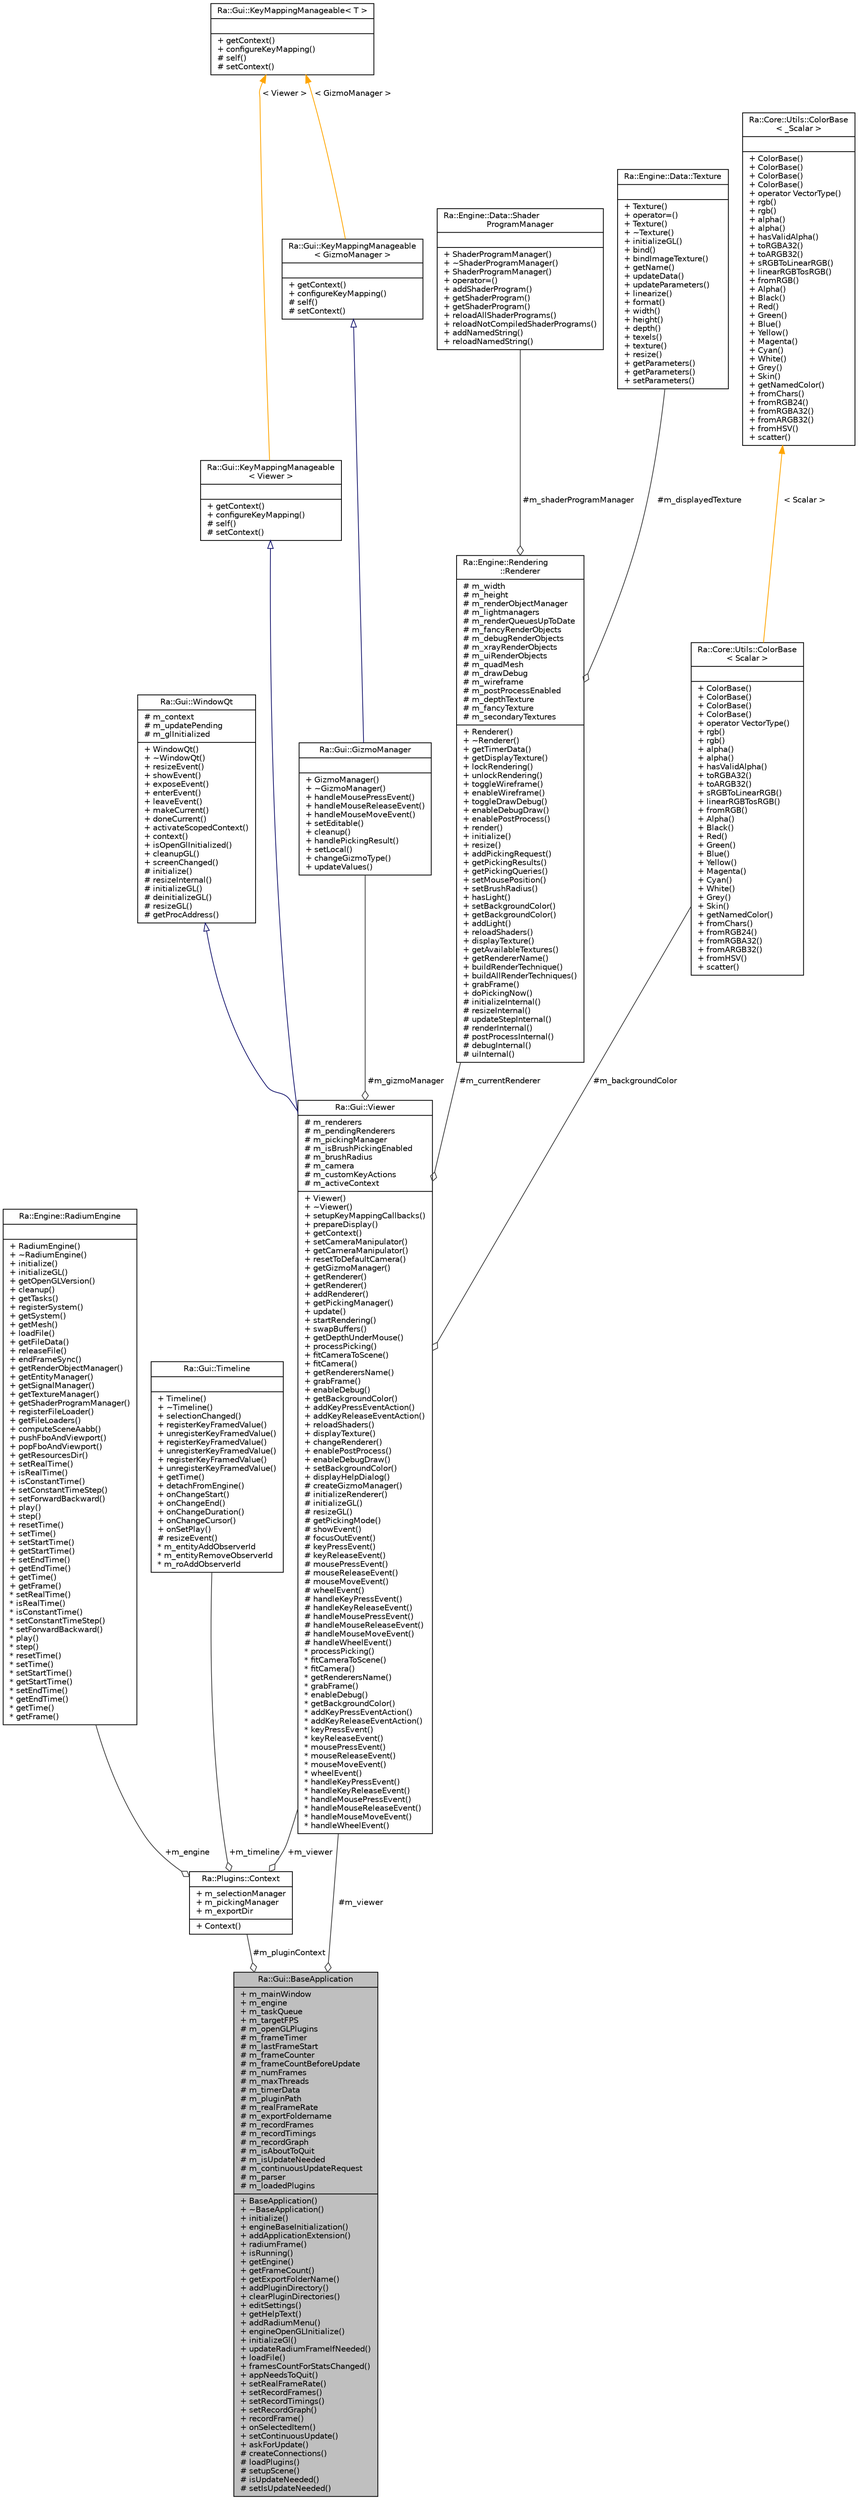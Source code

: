 digraph "Ra::Gui::BaseApplication"
{
 // INTERACTIVE_SVG=YES
 // LATEX_PDF_SIZE
  edge [fontname="Helvetica",fontsize="10",labelfontname="Helvetica",labelfontsize="10"];
  node [fontname="Helvetica",fontsize="10",shape=record];
  Node1 [label="{Ra::Gui::BaseApplication\n|+ m_mainWindow\l+ m_engine\l+ m_taskQueue\l+ m_targetFPS\l# m_openGLPlugins\l# m_frameTimer\l# m_lastFrameStart\l# m_frameCounter\l# m_frameCountBeforeUpdate\l# m_numFrames\l# m_maxThreads\l# m_timerData\l# m_pluginPath\l# m_realFrameRate\l# m_exportFoldername\l# m_recordFrames\l# m_recordTimings\l# m_recordGraph\l# m_isAboutToQuit\l# m_isUpdateNeeded\l# m_continuousUpdateRequest\l# m_parser\l# m_loadedPlugins\l|+ BaseApplication()\l+ ~BaseApplication()\l+ initialize()\l+ engineBaseInitialization()\l+ addApplicationExtension()\l+ radiumFrame()\l+ isRunning()\l+ getEngine()\l+ getFrameCount()\l+ getExportFolderName()\l+ addPluginDirectory()\l+ clearPluginDirectories()\l+ editSettings()\l+ getHelpText()\l+ addRadiumMenu()\l+ engineOpenGLInitialize()\l+ initializeGl()\l+ updateRadiumFrameIfNeeded()\l+ loadFile()\l+ framesCountForStatsChanged()\l+ appNeedsToQuit()\l+ setRealFrameRate()\l+ setRecordFrames()\l+ setRecordTimings()\l+ setRecordGraph()\l+ recordFrame()\l+ onSelectedItem()\l+ setContinuousUpdate()\l+ askForUpdate()\l# createConnections()\l# loadPlugins()\l# setupScene()\l# isUpdateNeeded()\l# setIsUpdateNeeded()\l}",height=0.2,width=0.4,color="black", fillcolor="grey75", style="filled", fontcolor="black",tooltip="This class contains the main application logic. It owns the engine and the GUI."];
  Node2 -> Node1 [color="grey25",fontsize="10",style="solid",label=" #m_viewer" ,arrowhead="odiamond",fontname="Helvetica"];
  Node2 [label="{Ra::Gui::Viewer\n|# m_renderers\l# m_pendingRenderers\l# m_pickingManager\l# m_isBrushPickingEnabled\l# m_brushRadius\l# m_camera\l# m_customKeyActions\l# m_activeContext\l|+ Viewer()\l+ ~Viewer()\l+ setupKeyMappingCallbacks()\l+ prepareDisplay()\l+ getContext()\l+ setCameraManipulator()\l+ getCameraManipulator()\l+ resetToDefaultCamera()\l+ getGizmoManager()\l+ getRenderer()\l+ getRenderer()\l+ addRenderer()\l+ getPickingManager()\l+ update()\l+ startRendering()\l+ swapBuffers()\l+ getDepthUnderMouse()\l+ processPicking()\l+ fitCameraToScene()\l+ fitCamera()\l+ getRenderersName()\l+ grabFrame()\l+ enableDebug()\l+ getBackgroundColor()\l+ addKeyPressEventAction()\l+ addKeyReleaseEventAction()\l+ reloadShaders()\l+ displayTexture()\l+ changeRenderer()\l+ enablePostProcess()\l+ enableDebugDraw()\l+ setBackgroundColor()\l+ displayHelpDialog()\l# createGizmoManager()\l# initializeRenderer()\l# initializeGL()\l# resizeGL()\l# getPickingMode()\l# showEvent()\l# focusOutEvent()\l# keyPressEvent()\l# keyReleaseEvent()\l# mousePressEvent()\l# mouseReleaseEvent()\l# mouseMoveEvent()\l# wheelEvent()\l# handleKeyPressEvent()\l# handleKeyReleaseEvent()\l# handleMousePressEvent()\l# handleMouseReleaseEvent()\l# handleMouseMoveEvent()\l# handleWheelEvent()\l* processPicking()\l* fitCameraToScene()\l* fitCamera()\l* getRenderersName()\l* grabFrame()\l* enableDebug()\l* getBackgroundColor()\l* addKeyPressEventAction()\l* addKeyReleaseEventAction()\l* keyPressEvent()\l* keyReleaseEvent()\l* mousePressEvent()\l* mouseReleaseEvent()\l* mouseMoveEvent()\l* wheelEvent()\l* handleKeyPressEvent()\l* handleKeyReleaseEvent()\l* handleMousePressEvent()\l* handleMouseReleaseEvent()\l* handleMouseMoveEvent()\l* handleWheelEvent()\l}",height=0.2,width=0.4,color="black", fillcolor="white", style="filled",URL="$classRa_1_1Gui_1_1Viewer.html",tooltip=" "];
  Node3 -> Node2 [dir="back",color="midnightblue",fontsize="10",style="solid",arrowtail="onormal",fontname="Helvetica"];
  Node3 [label="{Ra::Gui::WindowQt\n|# m_context\l# m_updatePending\l# m_glInitialized\l|+ WindowQt()\l+ ~WindowQt()\l+ resizeEvent()\l+ showEvent()\l+ exposeEvent()\l+ enterEvent()\l+ leaveEvent()\l+ makeCurrent()\l+ doneCurrent()\l+ activateScopedContext()\l+ context()\l+ isOpenGlInitialized()\l+ cleanupGL()\l+ screenChanged()\l# initialize()\l# resizeInternal()\l# initializeGL()\l# deinitializeGL()\l# resizeGL()\l# getProcAddress()\l}",height=0.2,width=0.4,color="black", fillcolor="white", style="filled",URL="$classRa_1_1Gui_1_1WindowQt.html",tooltip="Base class for OpenGL widgets, compatble with Qt and globjects/glbindings."];
  Node4 -> Node2 [dir="back",color="midnightblue",fontsize="10",style="solid",arrowtail="onormal",fontname="Helvetica"];
  Node4 [label="{Ra::Gui::KeyMappingManageable\l\< Viewer \>\n||+ getContext()\l+ configureKeyMapping()\l# self()\l# setContext()\l}",height=0.2,width=0.4,color="black", fillcolor="white", style="filled",URL="$classRa_1_1Gui_1_1KeyMappingManageable.html",tooltip=" "];
  Node5 -> Node4 [dir="back",color="orange",fontsize="10",style="solid",label=" \< Viewer \>" ,fontname="Helvetica"];
  Node5 [label="{Ra::Gui::KeyMappingManageable\< T \>\n||+ getContext()\l+ configureKeyMapping()\l# self()\l# setContext()\l}",height=0.2,width=0.4,color="black", fillcolor="white", style="filled",URL="$classRa_1_1Gui_1_1KeyMappingManageable.html",tooltip=" "];
  Node6 -> Node2 [color="grey25",fontsize="10",style="solid",label=" #m_currentRenderer" ,arrowhead="odiamond",fontname="Helvetica"];
  Node6 [label="{Ra::Engine::Rendering\l::Renderer\n|# m_width\l# m_height\l# m_renderObjectManager\l# m_lightmanagers\l# m_renderQueuesUpToDate\l# m_fancyRenderObjects\l# m_debugRenderObjects\l# m_xrayRenderObjects\l# m_uiRenderObjects\l# m_quadMesh\l# m_drawDebug\l# m_wireframe\l# m_postProcessEnabled\l# m_depthTexture\l# m_fancyTexture\l# m_secondaryTextures\l|+ Renderer()\l+ ~Renderer()\l+ getTimerData()\l+ getDisplayTexture()\l+ lockRendering()\l+ unlockRendering()\l+ toggleWireframe()\l+ enableWireframe()\l+ toggleDrawDebug()\l+ enableDebugDraw()\l+ enablePostProcess()\l+ render()\l+ initialize()\l+ resize()\l+ addPickingRequest()\l+ getPickingResults()\l+ getPickingQueries()\l+ setMousePosition()\l+ setBrushRadius()\l+ hasLight()\l+ setBackgroundColor()\l+ getBackgroundColor()\l+ addLight()\l+ reloadShaders()\l+ displayTexture()\l+ getAvailableTextures()\l+ getRendererName()\l+ buildRenderTechnique()\l+ buildAllRenderTechniques()\l+ grabFrame()\l+ doPickingNow()\l# initializeInternal()\l# resizeInternal()\l# updateStepInternal()\l# renderInternal()\l# postProcessInternal()\l# debugInternal()\l# uiInternal()\l}",height=0.2,width=0.4,color="black", fillcolor="white", style="filled",URL="$classRa_1_1Engine_1_1Rendering_1_1Renderer.html",tooltip=" "];
  Node7 -> Node6 [color="grey25",fontsize="10",style="solid",label=" #m_shaderProgramManager" ,arrowhead="odiamond",fontname="Helvetica"];
  Node7 [label="{Ra::Engine::Data::Shader\lProgramManager\n||+ ShaderProgramManager()\l+ ~ShaderProgramManager()\l+ ShaderProgramManager()\l+ operator=()\l+ addShaderProgram()\l+ getShaderProgram()\l+ getShaderProgram()\l+ reloadAllShaderPrograms()\l+ reloadNotCompiledShaderPrograms()\l+ addNamedString()\l+ reloadNamedString()\l}",height=0.2,width=0.4,color="black", fillcolor="white", style="filled",URL="$classRa_1_1Engine_1_1Data_1_1ShaderProgramManager.html",tooltip=" "];
  Node8 -> Node6 [color="grey25",fontsize="10",style="solid",label=" #m_displayedTexture" ,arrowhead="odiamond",fontname="Helvetica"];
  Node8 [label="{Ra::Engine::Data::Texture\n||+ Texture()\l+ operator=()\l+ Texture()\l+ ~Texture()\l+ initializeGL()\l+ bind()\l+ bindImageTexture()\l+ getName()\l+ updateData()\l+ updateParameters()\l+ linearize()\l+ format()\l+ width()\l+ height()\l+ depth()\l+ texels()\l+ texture()\l+ resize()\l+ getParameters()\l+ getParameters()\l+ setParameters()\l}",height=0.2,width=0.4,color="black", fillcolor="white", style="filled",URL="$classRa_1_1Engine_1_1Data_1_1Texture.html",tooltip=" "];
  Node9 -> Node2 [color="grey25",fontsize="10",style="solid",label=" #m_gizmoManager" ,arrowhead="odiamond",fontname="Helvetica"];
  Node9 [label="{Ra::Gui::GizmoManager\n||+ GizmoManager()\l+ ~GizmoManager()\l+ handleMousePressEvent()\l+ handleMouseReleaseEvent()\l+ handleMouseMoveEvent()\l+ setEditable()\l+ cleanup()\l+ handlePickingResult()\l+ setLocal()\l+ changeGizmoType()\l+ updateValues()\l}",height=0.2,width=0.4,color="black", fillcolor="white", style="filled",URL="$classRa_1_1Gui_1_1GizmoManager.html",tooltip=" "];
  Node10 -> Node9 [dir="back",color="midnightblue",fontsize="10",style="solid",arrowtail="onormal",fontname="Helvetica"];
  Node10 [label="{Ra::Gui::KeyMappingManageable\l\< GizmoManager \>\n||+ getContext()\l+ configureKeyMapping()\l# self()\l# setContext()\l}",height=0.2,width=0.4,color="black", fillcolor="white", style="filled",URL="$classRa_1_1Gui_1_1KeyMappingManageable.html",tooltip=" "];
  Node5 -> Node10 [dir="back",color="orange",fontsize="10",style="solid",label=" \< GizmoManager \>" ,fontname="Helvetica"];
  Node11 -> Node2 [color="grey25",fontsize="10",style="solid",label=" #m_backgroundColor" ,arrowhead="odiamond",fontname="Helvetica"];
  Node11 [label="{Ra::Core::Utils::ColorBase\l\< Scalar \>\n||+ ColorBase()\l+ ColorBase()\l+ ColorBase()\l+ ColorBase()\l+ operator VectorType()\l+ rgb()\l+ rgb()\l+ alpha()\l+ alpha()\l+ hasValidAlpha()\l+ toRGBA32()\l+ toARGB32()\l+ sRGBToLinearRGB()\l+ linearRGBTosRGB()\l+ fromRGB()\l+ Alpha()\l+ Black()\l+ Red()\l+ Green()\l+ Blue()\l+ Yellow()\l+ Magenta()\l+ Cyan()\l+ White()\l+ Grey()\l+ Skin()\l+ getNamedColor()\l+ fromChars()\l+ fromRGB24()\l+ fromRGBA32()\l+ fromARGB32()\l+ fromHSV()\l+ scatter()\l}",height=0.2,width=0.4,color="black", fillcolor="white", style="filled",URL="$classRa_1_1Core_1_1Utils_1_1ColorBase.html",tooltip=" "];
  Node12 -> Node11 [dir="back",color="orange",fontsize="10",style="solid",label=" \< Scalar \>" ,fontname="Helvetica"];
  Node12 [label="{Ra::Core::Utils::ColorBase\l\< _Scalar \>\n||+ ColorBase()\l+ ColorBase()\l+ ColorBase()\l+ ColorBase()\l+ operator VectorType()\l+ rgb()\l+ rgb()\l+ alpha()\l+ alpha()\l+ hasValidAlpha()\l+ toRGBA32()\l+ toARGB32()\l+ sRGBToLinearRGB()\l+ linearRGBTosRGB()\l+ fromRGB()\l+ Alpha()\l+ Black()\l+ Red()\l+ Green()\l+ Blue()\l+ Yellow()\l+ Magenta()\l+ Cyan()\l+ White()\l+ Grey()\l+ Skin()\l+ getNamedColor()\l+ fromChars()\l+ fromRGB24()\l+ fromRGBA32()\l+ fromARGB32()\l+ fromHSV()\l+ scatter()\l}",height=0.2,width=0.4,color="black", fillcolor="white", style="filled",URL="$classRa_1_1Core_1_1Utils_1_1ColorBase.html",tooltip=" "];
  Node13 -> Node1 [color="grey25",fontsize="10",style="solid",label=" #m_pluginContext" ,arrowhead="odiamond",fontname="Helvetica"];
  Node13 [label="{Ra::Plugins::Context\n|+ m_selectionManager\l+ m_pickingManager\l+ m_exportDir\l|+ Context()\l}",height=0.2,width=0.4,color="black", fillcolor="white", style="filled",URL="$classRa_1_1Plugins_1_1Context.html",tooltip="Data passed to the plugin constructor."];
  Node14 -> Node13 [color="grey25",fontsize="10",style="solid",label=" +m_engine" ,arrowhead="odiamond",fontname="Helvetica"];
  Node14 [label="{Ra::Engine::RadiumEngine\n||+ RadiumEngine()\l+ ~RadiumEngine()\l+ initialize()\l+ initializeGL()\l+ getOpenGLVersion()\l+ cleanup()\l+ getTasks()\l+ registerSystem()\l+ getSystem()\l+ getMesh()\l+ loadFile()\l+ getFileData()\l+ releaseFile()\l+ endFrameSync()\l+ getRenderObjectManager()\l+ getEntityManager()\l+ getSignalManager()\l+ getTextureManager()\l+ getShaderProgramManager()\l+ registerFileLoader()\l+ getFileLoaders()\l+ computeSceneAabb()\l+ pushFboAndViewport()\l+ popFboAndViewport()\l+ getResourcesDir()\l+ setRealTime()\l+ isRealTime()\l+ isConstantTime()\l+ setConstantTimeStep()\l+ setForwardBackward()\l+ play()\l+ step()\l+ resetTime()\l+ setTime()\l+ setStartTime()\l+ getStartTime()\l+ setEndTime()\l+ getEndTime()\l+ getTime()\l+ getFrame()\l* setRealTime()\l* isRealTime()\l* isConstantTime()\l* setConstantTimeStep()\l* setForwardBackward()\l* play()\l* step()\l* resetTime()\l* setTime()\l* setStartTime()\l* getStartTime()\l* setEndTime()\l* getEndTime()\l* getTime()\l* getFrame()\l}",height=0.2,width=0.4,color="black", fillcolor="white", style="filled",URL="$classRa_1_1Engine_1_1RadiumEngine.html",tooltip=" "];
  Node15 -> Node13 [color="grey25",fontsize="10",style="solid",label=" +m_timeline" ,arrowhead="odiamond",fontname="Helvetica"];
  Node15 [label="{Ra::Gui::Timeline\n||+ Timeline()\l+ ~Timeline()\l+ selectionChanged()\l+ registerKeyFramedValue()\l+ unregisterKeyFramedValue()\l+ registerKeyFramedValue()\l+ unregisterKeyFramedValue()\l+ registerKeyFramedValue()\l+ unregisterKeyFramedValue()\l+ getTime()\l+ detachFromEngine()\l+ onChangeStart()\l+ onChangeEnd()\l+ onChangeDuration()\l+ onChangeCursor()\l+ onSetPlay()\l# resizeEvent()\l* m_entityAddObserverId\l* m_entityRemoveObserverId\l* m_roAddObserverId\l}",height=0.2,width=0.4,color="black", fillcolor="white", style="filled",URL="$classRa_1_1Gui_1_1Timeline.html",tooltip="The Timeline class provides display and management of time, as well as keyframes."];
  Node2 -> Node13 [color="grey25",fontsize="10",style="solid",label=" +m_viewer" ,arrowhead="odiamond",fontname="Helvetica"];
}
